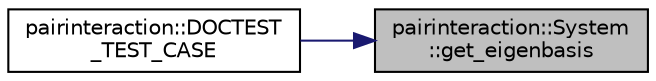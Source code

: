 digraph "pairinteraction::System::get_eigenbasis"
{
 // INTERACTIVE_SVG=YES
 // LATEX_PDF_SIZE
  bgcolor="transparent";
  edge [fontname="Helvetica",fontsize="10",labelfontname="Helvetica",labelfontsize="10"];
  node [fontname="Helvetica",fontsize="10",shape=record];
  rankdir="RL";
  Node1 [label="pairinteraction::System\l::get_eigenbasis",height=0.2,width=0.4,color="black", fillcolor="grey75", style="filled", fontcolor="black",tooltip=" "];
  Node1 -> Node2 [dir="back",color="midnightblue",fontsize="10",style="solid",fontname="Helvetica"];
  Node2 [label="pairinteraction::DOCTEST\l_TEST_CASE",height=0.2,width=0.4,color="black",URL="$namespacepairinteraction.html#a27b6eae91d9c1afbd90a943d9c4a0638",tooltip=" "];
}
